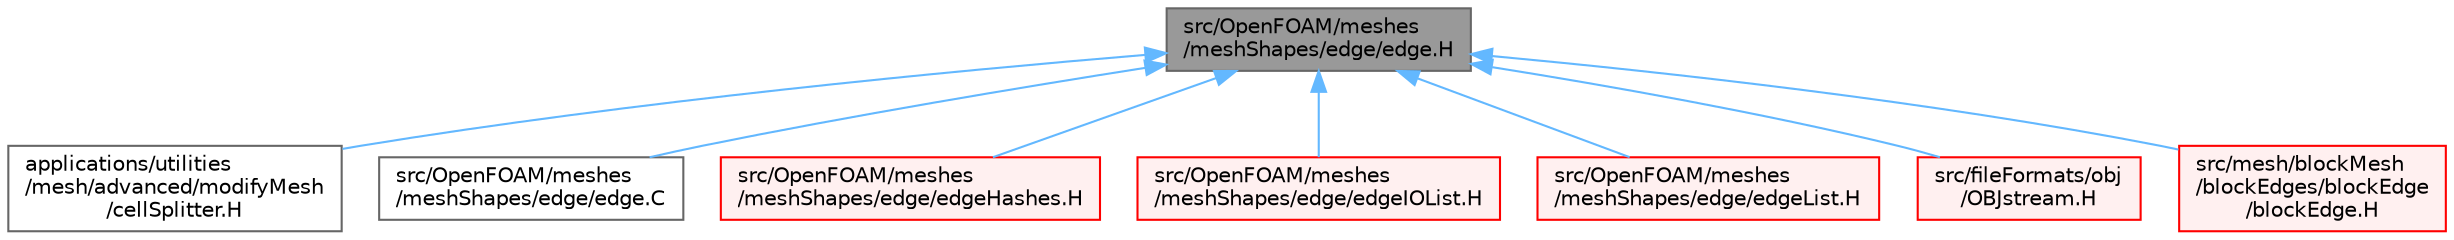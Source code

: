 digraph "src/OpenFOAM/meshes/meshShapes/edge/edge.H"
{
 // LATEX_PDF_SIZE
  bgcolor="transparent";
  edge [fontname=Helvetica,fontsize=10,labelfontname=Helvetica,labelfontsize=10];
  node [fontname=Helvetica,fontsize=10,shape=box,height=0.2,width=0.4];
  Node1 [id="Node000001",label="src/OpenFOAM/meshes\l/meshShapes/edge/edge.H",height=0.2,width=0.4,color="gray40", fillcolor="grey60", style="filled", fontcolor="black",tooltip=" "];
  Node1 -> Node2 [id="edge1_Node000001_Node000002",dir="back",color="steelblue1",style="solid",tooltip=" "];
  Node2 [id="Node000002",label="applications/utilities\l/mesh/advanced/modifyMesh\l/cellSplitter.H",height=0.2,width=0.4,color="grey40", fillcolor="white", style="filled",URL="$cellSplitter_8H.html",tooltip=" "];
  Node1 -> Node3 [id="edge2_Node000001_Node000003",dir="back",color="steelblue1",style="solid",tooltip=" "];
  Node3 [id="Node000003",label="src/OpenFOAM/meshes\l/meshShapes/edge/edge.C",height=0.2,width=0.4,color="grey40", fillcolor="white", style="filled",URL="$edge_8C.html",tooltip=" "];
  Node1 -> Node4 [id="edge3_Node000001_Node000004",dir="back",color="steelblue1",style="solid",tooltip=" "];
  Node4 [id="Node000004",label="src/OpenFOAM/meshes\l/meshShapes/edge/edgeHashes.H",height=0.2,width=0.4,color="red", fillcolor="#FFF0F0", style="filled",URL="$edgeHashes_8H.html",tooltip=" "];
  Node1 -> Node537 [id="edge4_Node000001_Node000537",dir="back",color="steelblue1",style="solid",tooltip=" "];
  Node537 [id="Node000537",label="src/OpenFOAM/meshes\l/meshShapes/edge/edgeIOList.H",height=0.2,width=0.4,color="red", fillcolor="#FFF0F0", style="filled",URL="$edgeIOList_8H.html",tooltip=" "];
  Node1 -> Node539 [id="edge5_Node000001_Node000539",dir="back",color="steelblue1",style="solid",tooltip=" "];
  Node539 [id="Node000539",label="src/OpenFOAM/meshes\l/meshShapes/edge/edgeList.H",height=0.2,width=0.4,color="red", fillcolor="#FFF0F0", style="filled",URL="$edgeList_8H.html",tooltip=" "];
  Node1 -> Node4234 [id="edge6_Node000001_Node004234",dir="back",color="steelblue1",style="solid",tooltip=" "];
  Node4234 [id="Node004234",label="src/fileFormats/obj\l/OBJstream.H",height=0.2,width=0.4,color="red", fillcolor="#FFF0F0", style="filled",URL="$OBJstream_8H.html",tooltip=" "];
  Node1 -> Node4310 [id="edge7_Node000001_Node004310",dir="back",color="steelblue1",style="solid",tooltip=" "];
  Node4310 [id="Node004310",label="src/mesh/blockMesh\l/blockEdges/blockEdge\l/blockEdge.H",height=0.2,width=0.4,color="red", fillcolor="#FFF0F0", style="filled",URL="$blockEdge_8H.html",tooltip=" "];
}
